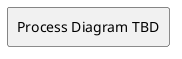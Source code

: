 @startuml
  rectangle "Process Diagram TBD"
@enduml

partition "<%= nameSpaces %>" {

}

partition User  #cccccc {
  (*) --> "Create Project"
  --> "Write Code"
}

partition "<%= nameSpaces %>" #lightblue {
  "Write Code" --> "Test Code"
  "Test Code" --> "Deploy Code"
  "Deploy Code" --> (*)
}

partition Used #cccccc {
  "Test Code" --> "Do Something"
}

